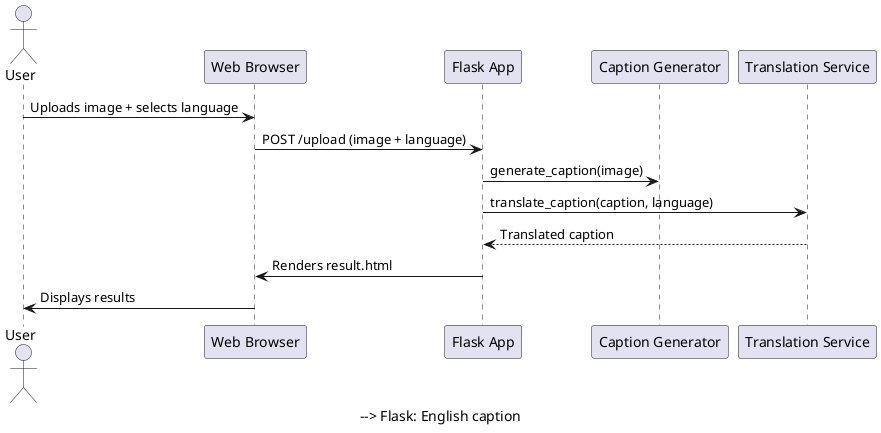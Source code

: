 @startuml ImageCaptionGenerator_Sequence
actor User
participant "Web Browser" as Browser
participant "Flask App" as Flask
participant "Caption Generator" as Caption
participant "Translation Service" as Translate

User -> Browser: Uploads image + selects language
Browser -> Flask: POST /upload (image + language)
Flask -> Caption: generate_caption(image)
Caption --> Flask: English caption
Flask -> Translate: translate_caption(caption, language)
Translate --> Flask: Translated caption
Flask -> Browser: Renders result.html
Browser -> User: Displays results
@enduml